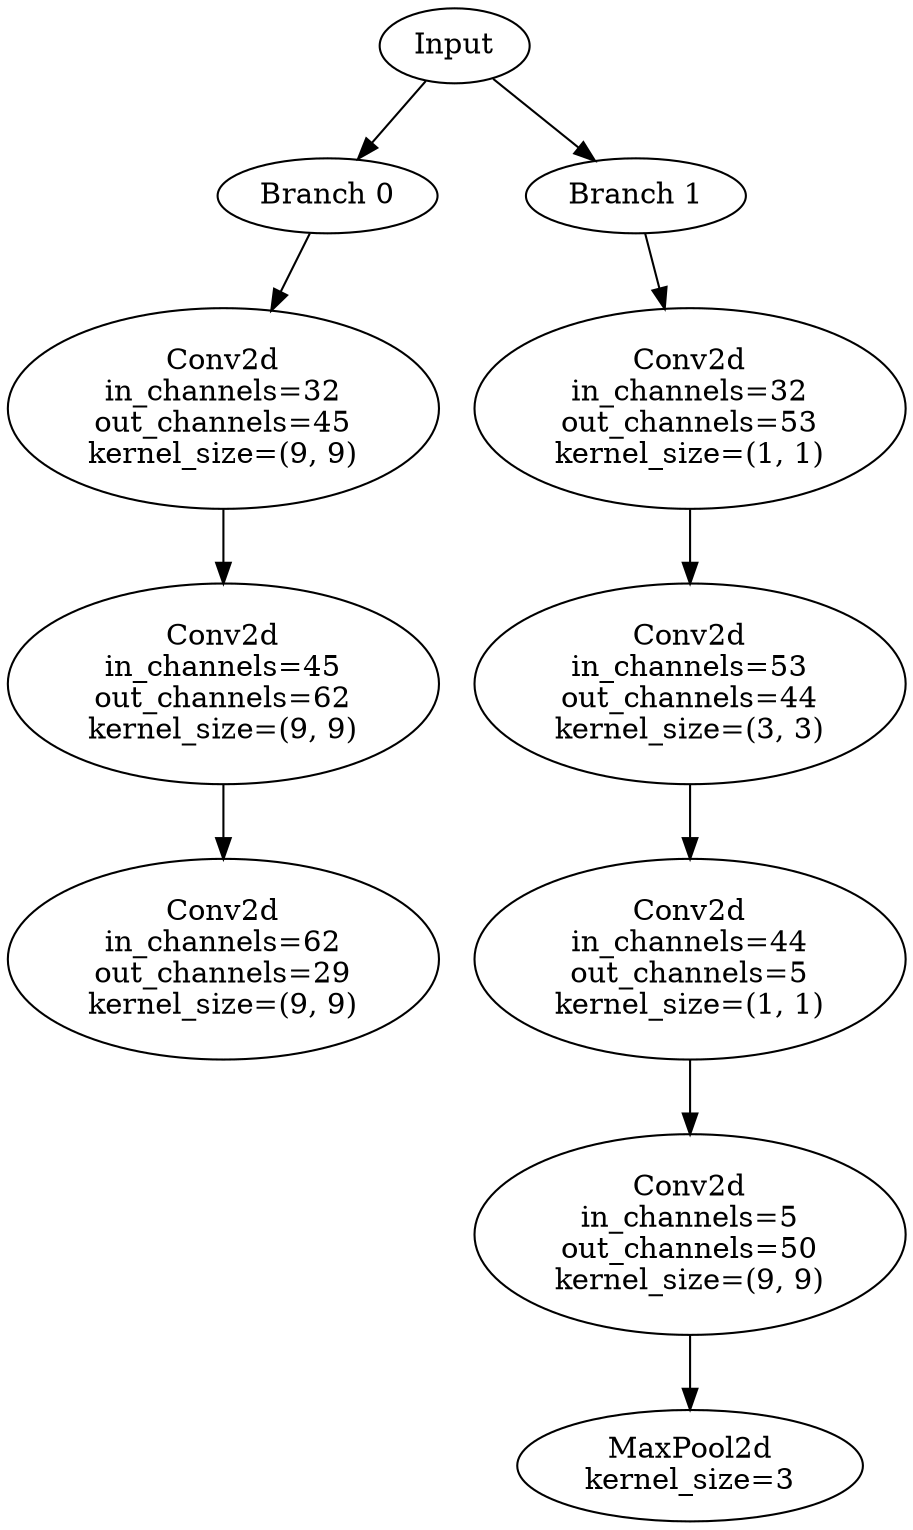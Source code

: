 // Inception Module - Coral 27
digraph {
	Input [label=Input]
	Branch_0 [label="Branch 0"]
	Input -> Branch_0
	Branch_0_Layer_0 [label="Conv2d
in_channels=32
out_channels=45
kernel_size=(9, 9)"]
	Branch_0 -> Branch_0_Layer_0
	Branch_0_Layer_1 [label="Conv2d
in_channels=45
out_channels=62
kernel_size=(9, 9)"]
	Branch_0_Layer_0 -> Branch_0_Layer_1
	Branch_0_Layer_2 [label="Conv2d
in_channels=62
out_channels=29
kernel_size=(9, 9)"]
	Branch_0_Layer_1 -> Branch_0_Layer_2
	Branch_1 [label="Branch 1"]
	Input -> Branch_1
	Branch_1_Layer_0 [label="Conv2d
in_channels=32
out_channels=53
kernel_size=(1, 1)"]
	Branch_1 -> Branch_1_Layer_0
	Branch_1_Layer_1 [label="Conv2d
in_channels=53
out_channels=44
kernel_size=(3, 3)"]
	Branch_1_Layer_0 -> Branch_1_Layer_1
	Branch_1_Layer_2 [label="Conv2d
in_channels=44
out_channels=5
kernel_size=(1, 1)"]
	Branch_1_Layer_1 -> Branch_1_Layer_2
	Branch_1_Layer_3 [label="Conv2d
in_channels=5
out_channels=50
kernel_size=(9, 9)"]
	Branch_1_Layer_2 -> Branch_1_Layer_3
	Branch_1_Layer_4 [label="MaxPool2d
kernel_size=3"]
	Branch_1_Layer_3 -> Branch_1_Layer_4
}
